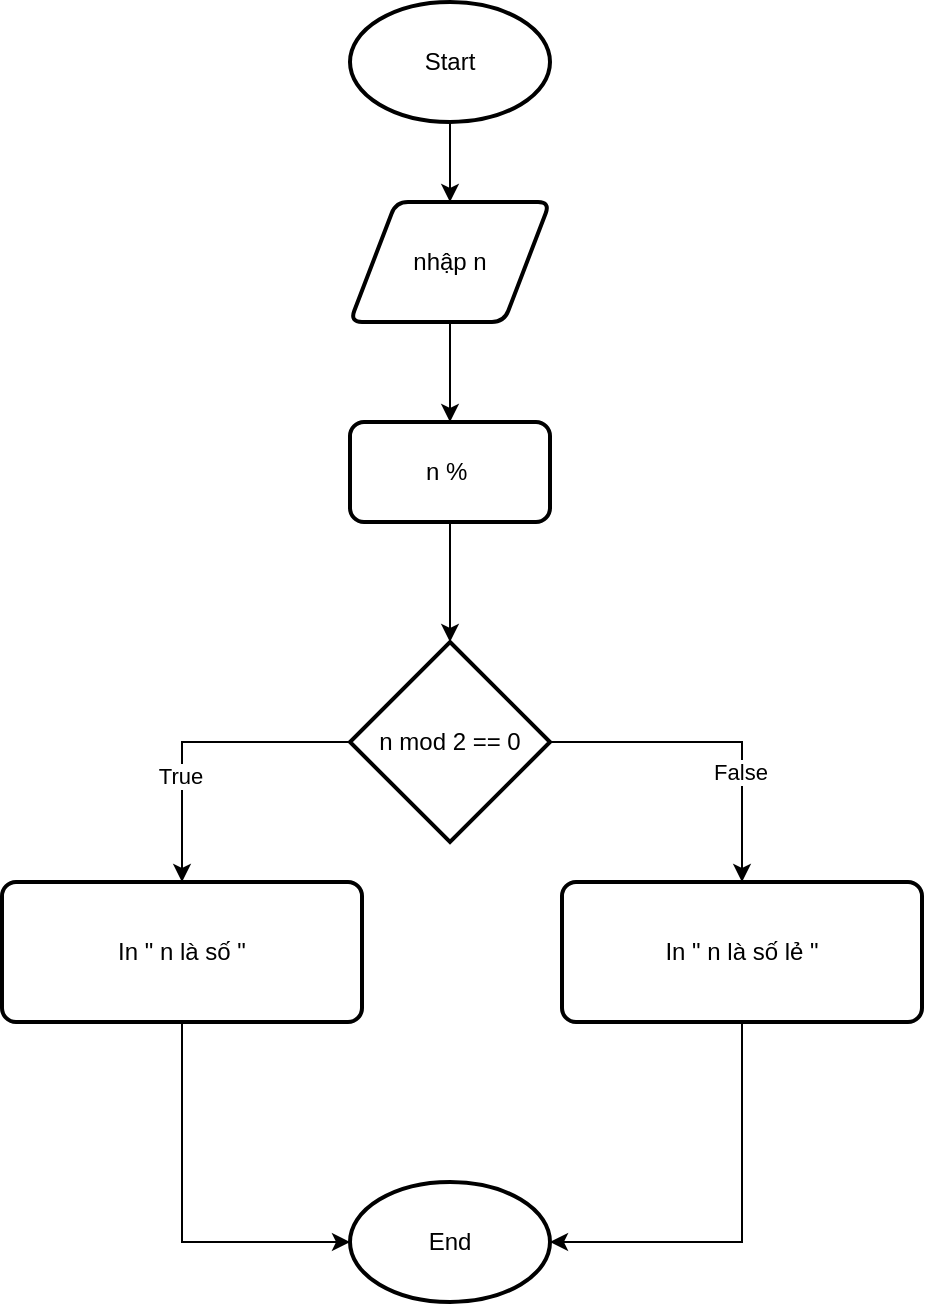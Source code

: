 <mxfile version="25.0.3">
  <diagram name="Trang-1" id="95w1XdlS8uN3tjYhfStS">
    <mxGraphModel dx="1050" dy="557" grid="1" gridSize="10" guides="1" tooltips="1" connect="1" arrows="1" fold="1" page="1" pageScale="1" pageWidth="827" pageHeight="1169" math="0" shadow="0">
      <root>
        <mxCell id="0" />
        <mxCell id="1" parent="0" />
        <mxCell id="MazvW9KmuxVqhkoAOd-V-9" style="edgeStyle=orthogonalEdgeStyle;rounded=0;orthogonalLoop=1;jettySize=auto;html=1;" parent="1" source="MazvW9KmuxVqhkoAOd-V-3" target="MazvW9KmuxVqhkoAOd-V-4" edge="1">
          <mxGeometry relative="1" as="geometry" />
        </mxCell>
        <mxCell id="MazvW9KmuxVqhkoAOd-V-3" value="Start" style="strokeWidth=2;html=1;shape=mxgraph.flowchart.start_1;whiteSpace=wrap;" parent="1" vertex="1">
          <mxGeometry x="364" y="40" width="100" height="60" as="geometry" />
        </mxCell>
        <mxCell id="MazvW9KmuxVqhkoAOd-V-10" style="edgeStyle=orthogonalEdgeStyle;rounded=0;orthogonalLoop=1;jettySize=auto;html=1;entryX=0.5;entryY=0;entryDx=0;entryDy=0;" parent="1" source="MazvW9KmuxVqhkoAOd-V-4" target="MazvW9KmuxVqhkoAOd-V-5" edge="1">
          <mxGeometry relative="1" as="geometry" />
        </mxCell>
        <mxCell id="MazvW9KmuxVqhkoAOd-V-4" value="nhập n" style="shape=parallelogram;html=1;strokeWidth=2;perimeter=parallelogramPerimeter;whiteSpace=wrap;rounded=1;arcSize=12;size=0.23;" parent="1" vertex="1">
          <mxGeometry x="364" y="140" width="100" height="60" as="geometry" />
        </mxCell>
        <mxCell id="MazvW9KmuxVqhkoAOd-V-11" style="edgeStyle=orthogonalEdgeStyle;rounded=0;orthogonalLoop=1;jettySize=auto;html=1;" parent="1" source="MazvW9KmuxVqhkoAOd-V-5" target="MazvW9KmuxVqhkoAOd-V-6" edge="1">
          <mxGeometry relative="1" as="geometry" />
        </mxCell>
        <mxCell id="MazvW9KmuxVqhkoAOd-V-5" value="n %&amp;nbsp;" style="rounded=1;whiteSpace=wrap;html=1;absoluteArcSize=1;arcSize=14;strokeWidth=2;" parent="1" vertex="1">
          <mxGeometry x="364" y="250" width="100" height="50" as="geometry" />
        </mxCell>
        <mxCell id="MazvW9KmuxVqhkoAOd-V-7" style="edgeStyle=orthogonalEdgeStyle;rounded=0;orthogonalLoop=1;jettySize=auto;html=1;" parent="1" source="MazvW9KmuxVqhkoAOd-V-6" edge="1">
          <mxGeometry relative="1" as="geometry">
            <mxPoint x="560" y="480" as="targetPoint" />
            <Array as="points">
              <mxPoint x="560" y="410" />
            </Array>
          </mxGeometry>
        </mxCell>
        <mxCell id="MazvW9KmuxVqhkoAOd-V-14" value="False" style="edgeLabel;html=1;align=center;verticalAlign=middle;resizable=0;points=[];" parent="MazvW9KmuxVqhkoAOd-V-7" vertex="1" connectable="0">
          <mxGeometry x="0.337" y="-1" relative="1" as="geometry">
            <mxPoint as="offset" />
          </mxGeometry>
        </mxCell>
        <mxCell id="MazvW9KmuxVqhkoAOd-V-8" style="edgeStyle=orthogonalEdgeStyle;rounded=0;orthogonalLoop=1;jettySize=auto;html=1;" parent="1" source="MazvW9KmuxVqhkoAOd-V-6" edge="1">
          <mxGeometry relative="1" as="geometry">
            <mxPoint x="280" y="480" as="targetPoint" />
            <Array as="points">
              <mxPoint x="280" y="410" />
            </Array>
          </mxGeometry>
        </mxCell>
        <mxCell id="MazvW9KmuxVqhkoAOd-V-18" value="True" style="edgeLabel;html=1;align=center;verticalAlign=middle;resizable=0;points=[];" parent="MazvW9KmuxVqhkoAOd-V-8" vertex="1" connectable="0">
          <mxGeometry x="0.312" y="-1" relative="1" as="geometry">
            <mxPoint as="offset" />
          </mxGeometry>
        </mxCell>
        <mxCell id="MazvW9KmuxVqhkoAOd-V-6" value="n mod 2 == 0" style="strokeWidth=2;html=1;shape=mxgraph.flowchart.decision;whiteSpace=wrap;" parent="1" vertex="1">
          <mxGeometry x="364" y="360" width="100" height="100" as="geometry" />
        </mxCell>
        <mxCell id="MazvW9KmuxVqhkoAOd-V-20" style="edgeStyle=orthogonalEdgeStyle;rounded=0;orthogonalLoop=1;jettySize=auto;html=1;entryX=0;entryY=0.5;entryDx=0;entryDy=0;entryPerimeter=0;" parent="1" source="MazvW9KmuxVqhkoAOd-V-12" target="MazvW9KmuxVqhkoAOd-V-21" edge="1">
          <mxGeometry relative="1" as="geometry">
            <mxPoint x="280" y="630" as="targetPoint" />
            <Array as="points">
              <mxPoint x="280" y="660" />
            </Array>
          </mxGeometry>
        </mxCell>
        <mxCell id="MazvW9KmuxVqhkoAOd-V-12" value="In &quot; n là số &quot;" style="rounded=1;whiteSpace=wrap;html=1;absoluteArcSize=1;arcSize=14;strokeWidth=2;" parent="1" vertex="1">
          <mxGeometry x="190" y="480" width="180" height="70" as="geometry" />
        </mxCell>
        <mxCell id="MazvW9KmuxVqhkoAOd-V-19" style="edgeStyle=orthogonalEdgeStyle;rounded=0;orthogonalLoop=1;jettySize=auto;html=1;entryX=1;entryY=0.5;entryDx=0;entryDy=0;entryPerimeter=0;" parent="1" source="MazvW9KmuxVqhkoAOd-V-13" target="MazvW9KmuxVqhkoAOd-V-21" edge="1">
          <mxGeometry relative="1" as="geometry">
            <mxPoint x="560" y="660" as="targetPoint" />
            <Array as="points">
              <mxPoint x="560" y="660" />
            </Array>
          </mxGeometry>
        </mxCell>
        <mxCell id="MazvW9KmuxVqhkoAOd-V-13" value="In &quot; n là số lẻ &quot;" style="rounded=1;whiteSpace=wrap;html=1;absoluteArcSize=1;arcSize=14;strokeWidth=2;" parent="1" vertex="1">
          <mxGeometry x="470" y="480" width="180" height="70" as="geometry" />
        </mxCell>
        <mxCell id="MazvW9KmuxVqhkoAOd-V-21" value="End" style="strokeWidth=2;html=1;shape=mxgraph.flowchart.start_1;whiteSpace=wrap;" parent="1" vertex="1">
          <mxGeometry x="364" y="630" width="100" height="60" as="geometry" />
        </mxCell>
      </root>
    </mxGraphModel>
  </diagram>
</mxfile>
